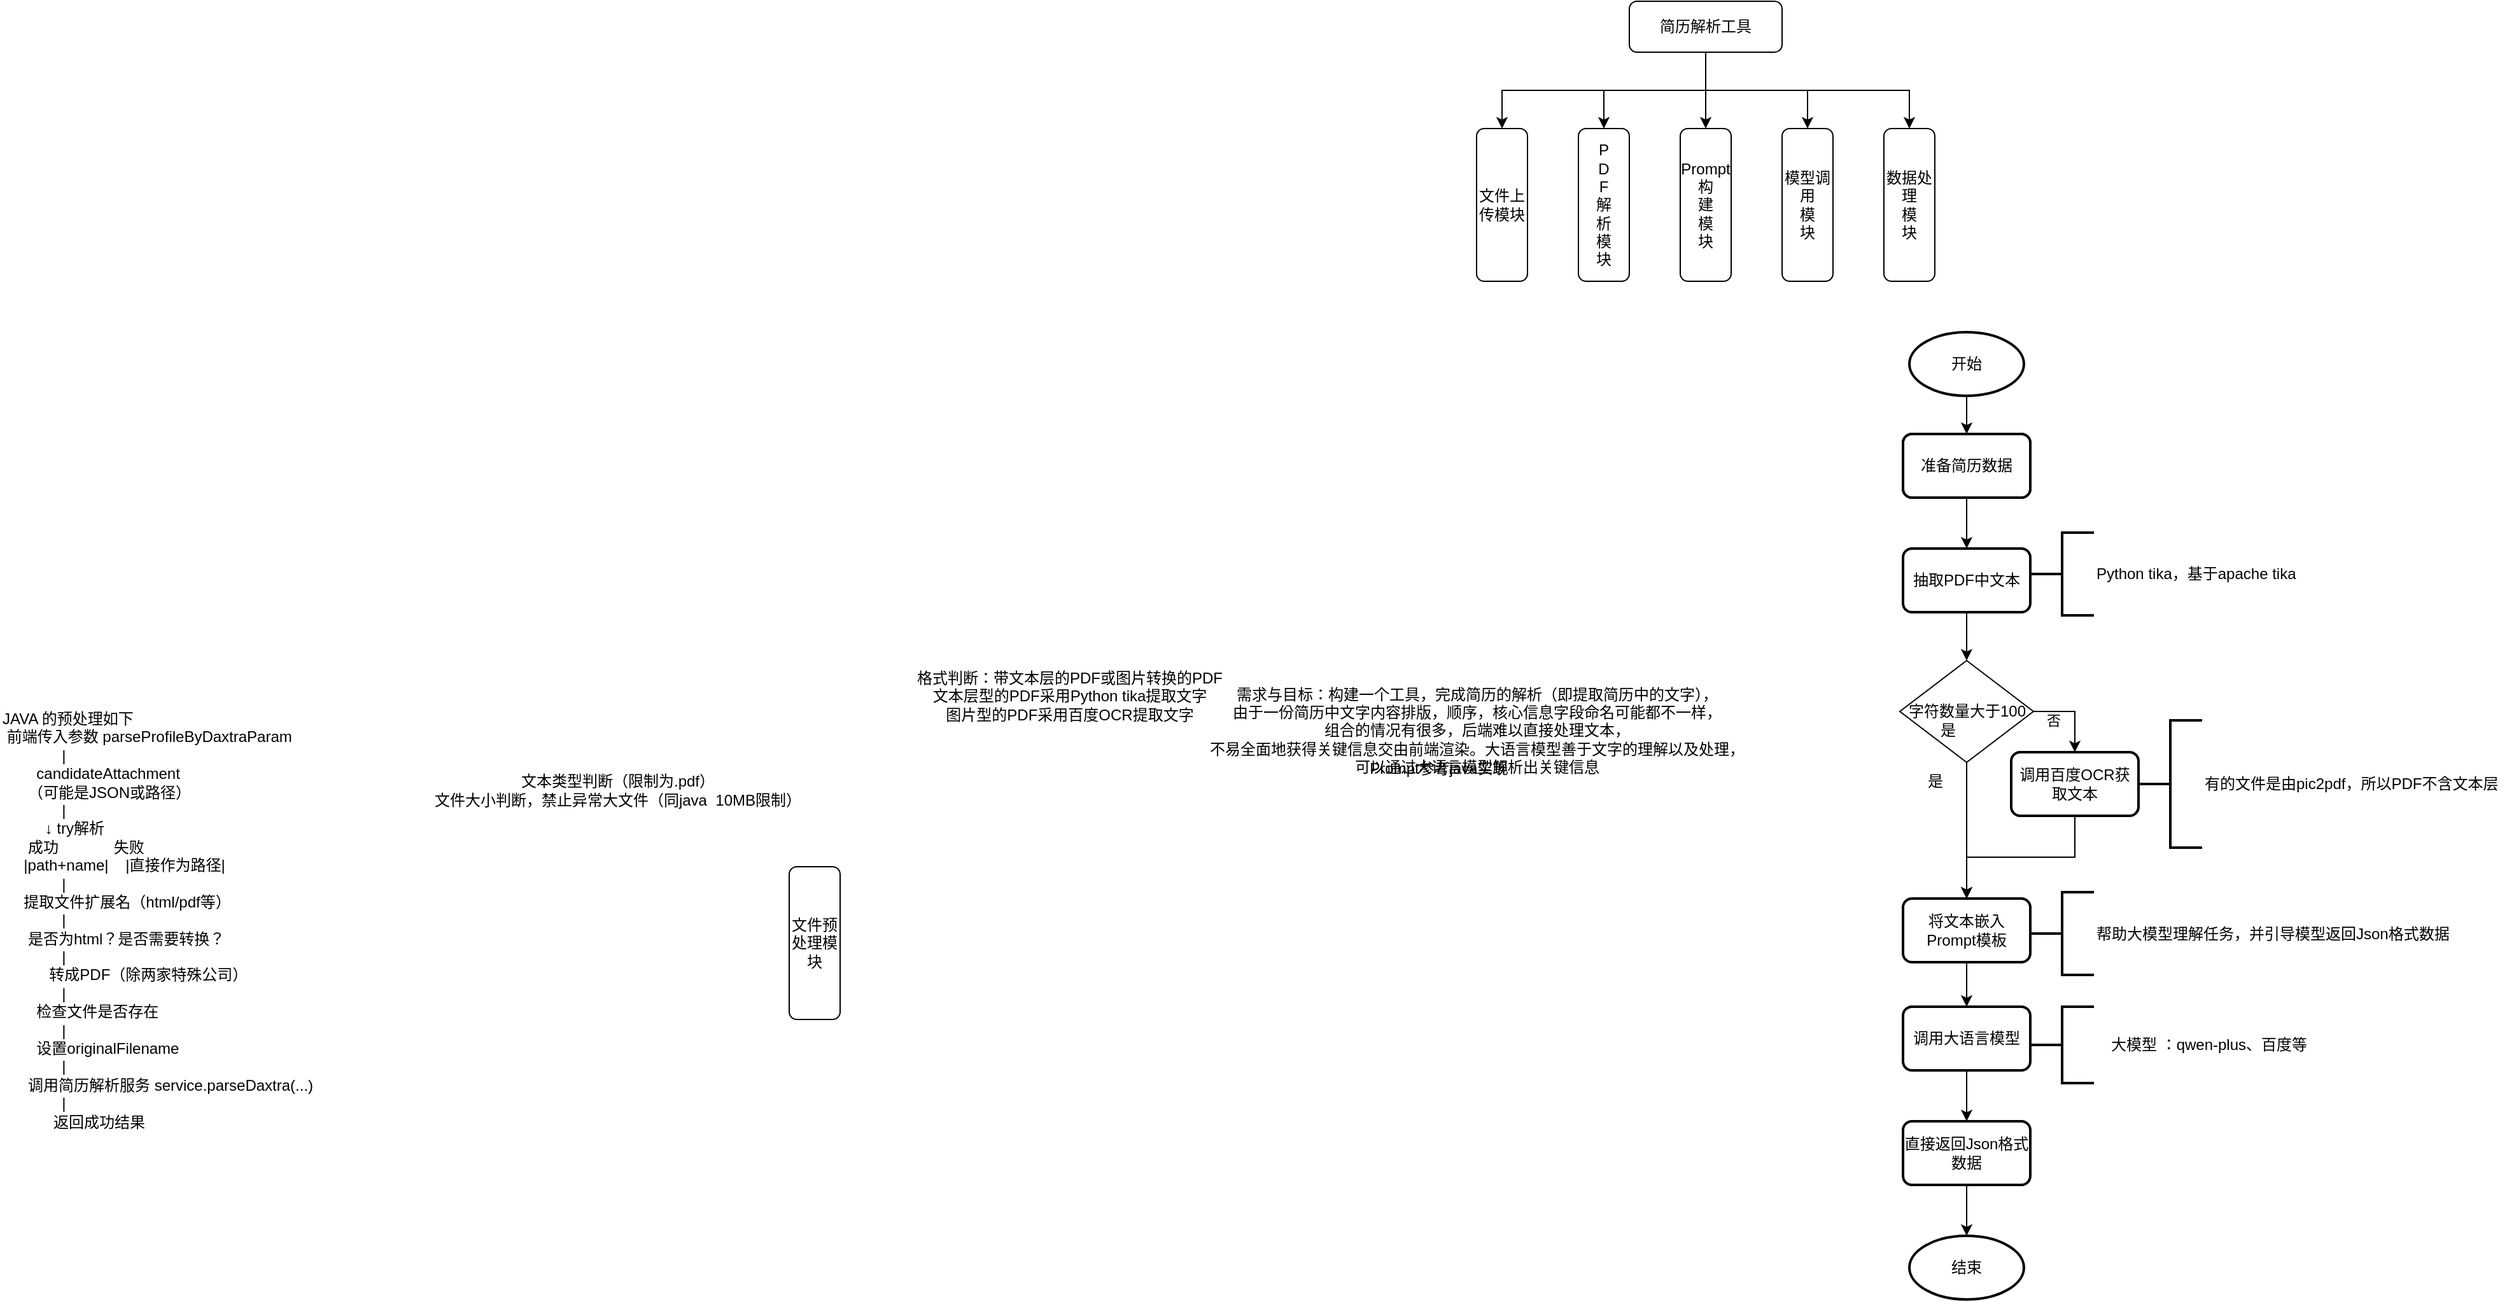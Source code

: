 <mxfile version="27.0.8">
  <diagram name="第 1 页" id="RAnofV5TpTS3j_4g2dHu">
    <mxGraphModel dx="2519" dy="579" grid="1" gridSize="10" guides="1" tooltips="1" connect="1" arrows="1" fold="1" page="1" pageScale="1" pageWidth="827" pageHeight="1169" math="0" shadow="0">
      <root>
        <mxCell id="0" />
        <mxCell id="1" parent="0" />
        <mxCell id="Fmd-8I5noo5baAwEKWVO-14" style="edgeStyle=orthogonalEdgeStyle;rounded=0;orthogonalLoop=1;jettySize=auto;html=1;exitX=0.5;exitY=1;exitDx=0;exitDy=0;exitPerimeter=0;entryX=0.5;entryY=0;entryDx=0;entryDy=0;" parent="1" source="Fmd-8I5noo5baAwEKWVO-1" target="Fmd-8I5noo5baAwEKWVO-2" edge="1">
          <mxGeometry relative="1" as="geometry" />
        </mxCell>
        <mxCell id="Fmd-8I5noo5baAwEKWVO-1" value="开始" style="strokeWidth=2;html=1;shape=mxgraph.flowchart.start_1;whiteSpace=wrap;" parent="1" vertex="1">
          <mxGeometry x="580" y="660" width="90" height="50" as="geometry" />
        </mxCell>
        <mxCell id="Fmd-8I5noo5baAwEKWVO-15" style="edgeStyle=orthogonalEdgeStyle;rounded=0;orthogonalLoop=1;jettySize=auto;html=1;exitX=0.5;exitY=1;exitDx=0;exitDy=0;entryX=0.5;entryY=0;entryDx=0;entryDy=0;" parent="1" source="Fmd-8I5noo5baAwEKWVO-2" target="Fmd-8I5noo5baAwEKWVO-8" edge="1">
          <mxGeometry relative="1" as="geometry" />
        </mxCell>
        <mxCell id="Fmd-8I5noo5baAwEKWVO-2" value="准备简历数据" style="rounded=1;whiteSpace=wrap;html=1;absoluteArcSize=1;arcSize=14;strokeWidth=2;" parent="1" vertex="1">
          <mxGeometry x="575" y="740" width="100" height="50" as="geometry" />
        </mxCell>
        <mxCell id="Fmd-8I5noo5baAwEKWVO-4" value="大模型 ：qwen-plus、百度等" style="text;html=1;align=center;verticalAlign=middle;resizable=0;points=[];autosize=1;strokeColor=none;fillColor=none;" parent="1" vertex="1">
          <mxGeometry x="725" y="1205" width="180" height="30" as="geometry" />
        </mxCell>
        <mxCell id="f3waN9x_r0g3HfedOSDb-12" style="edgeStyle=orthogonalEdgeStyle;rounded=0;orthogonalLoop=1;jettySize=auto;html=1;exitX=0.5;exitY=1;exitDx=0;exitDy=0;entryX=0.5;entryY=0;entryDx=0;entryDy=0;" edge="1" parent="1" source="Fmd-8I5noo5baAwEKWVO-8" target="f3waN9x_r0g3HfedOSDb-3">
          <mxGeometry relative="1" as="geometry" />
        </mxCell>
        <mxCell id="Fmd-8I5noo5baAwEKWVO-8" value="抽取PDF中文本" style="rounded=1;whiteSpace=wrap;html=1;absoluteArcSize=1;arcSize=14;strokeWidth=2;" parent="1" vertex="1">
          <mxGeometry x="575" y="830" width="100" height="50" as="geometry" />
        </mxCell>
        <mxCell id="Fmd-8I5noo5baAwEKWVO-18" style="edgeStyle=orthogonalEdgeStyle;rounded=0;orthogonalLoop=1;jettySize=auto;html=1;exitX=0.5;exitY=1;exitDx=0;exitDy=0;entryX=0.5;entryY=0;entryDx=0;entryDy=0;" parent="1" source="Fmd-8I5noo5baAwEKWVO-9" target="Fmd-8I5noo5baAwEKWVO-10" edge="1">
          <mxGeometry relative="1" as="geometry" />
        </mxCell>
        <mxCell id="Fmd-8I5noo5baAwEKWVO-9" value="将文本嵌入Prompt模板" style="rounded=1;whiteSpace=wrap;html=1;absoluteArcSize=1;arcSize=14;strokeWidth=2;" parent="1" vertex="1">
          <mxGeometry x="575" y="1105" width="100" height="50" as="geometry" />
        </mxCell>
        <mxCell id="Fmd-8I5noo5baAwEKWVO-21" style="edgeStyle=orthogonalEdgeStyle;rounded=0;orthogonalLoop=1;jettySize=auto;html=1;exitX=0.5;exitY=1;exitDx=0;exitDy=0;entryX=0.5;entryY=0;entryDx=0;entryDy=0;" parent="1" source="Fmd-8I5noo5baAwEKWVO-10" target="Fmd-8I5noo5baAwEKWVO-20" edge="1">
          <mxGeometry relative="1" as="geometry" />
        </mxCell>
        <mxCell id="Fmd-8I5noo5baAwEKWVO-10" value="调用大语言模型" style="rounded=1;whiteSpace=wrap;html=1;absoluteArcSize=1;arcSize=14;strokeWidth=2;" parent="1" vertex="1">
          <mxGeometry x="575" y="1190" width="100" height="50" as="geometry" />
        </mxCell>
        <mxCell id="Fmd-8I5noo5baAwEKWVO-11" value="帮助大模型理解任务，并引导模型返回Json格式数据" style="strokeWidth=2;html=1;shape=mxgraph.flowchart.annotation_2;align=left;labelPosition=right;pointerEvents=1;" parent="1" vertex="1">
          <mxGeometry x="675" y="1100" width="50" height="65" as="geometry" />
        </mxCell>
        <mxCell id="Fmd-8I5noo5baAwEKWVO-12" value="" style="strokeWidth=2;html=1;shape=mxgraph.flowchart.annotation_2;align=left;labelPosition=right;pointerEvents=1;" parent="1" vertex="1">
          <mxGeometry x="675" y="1190" width="50" height="60" as="geometry" />
        </mxCell>
        <mxCell id="Fmd-8I5noo5baAwEKWVO-13" value="&lt;span style=&quot;text-align: center;&quot;&gt;Python tika，基于apache tika&lt;/span&gt;" style="strokeWidth=2;html=1;shape=mxgraph.flowchart.annotation_2;align=left;labelPosition=right;pointerEvents=1;" parent="1" vertex="1">
          <mxGeometry x="675" y="817.5" width="50" height="65" as="geometry" />
        </mxCell>
        <mxCell id="Fmd-8I5noo5baAwEKWVO-19" value="准备简历数据" style="rounded=1;whiteSpace=wrap;html=1;absoluteArcSize=1;arcSize=14;strokeWidth=2;" parent="1" vertex="1">
          <mxGeometry x="575" y="740" width="100" height="50" as="geometry" />
        </mxCell>
        <mxCell id="W3__g1lPB0kGk18yHPJ4-13" style="edgeStyle=orthogonalEdgeStyle;rounded=0;orthogonalLoop=1;jettySize=auto;html=1;exitX=0.5;exitY=1;exitDx=0;exitDy=0;" parent="1" source="Fmd-8I5noo5baAwEKWVO-20" target="W3__g1lPB0kGk18yHPJ4-12" edge="1">
          <mxGeometry relative="1" as="geometry" />
        </mxCell>
        <mxCell id="Fmd-8I5noo5baAwEKWVO-20" value="直接返回Json格式数据" style="rounded=1;whiteSpace=wrap;html=1;absoluteArcSize=1;arcSize=14;strokeWidth=2;" parent="1" vertex="1">
          <mxGeometry x="575" y="1280" width="100" height="50" as="geometry" />
        </mxCell>
        <mxCell id="W3__g1lPB0kGk18yHPJ4-17" style="edgeStyle=orthogonalEdgeStyle;rounded=0;orthogonalLoop=1;jettySize=auto;html=1;exitX=0.5;exitY=1;exitDx=0;exitDy=0;" parent="1" source="W3__g1lPB0kGk18yHPJ4-1" target="W3__g1lPB0kGk18yHPJ4-8" edge="1">
          <mxGeometry relative="1" as="geometry" />
        </mxCell>
        <mxCell id="W3__g1lPB0kGk18yHPJ4-18" style="edgeStyle=orthogonalEdgeStyle;rounded=0;orthogonalLoop=1;jettySize=auto;html=1;exitX=0.5;exitY=1;exitDx=0;exitDy=0;" parent="1" source="W3__g1lPB0kGk18yHPJ4-1" target="W3__g1lPB0kGk18yHPJ4-3" edge="1">
          <mxGeometry relative="1" as="geometry" />
        </mxCell>
        <mxCell id="W3__g1lPB0kGk18yHPJ4-19" style="edgeStyle=orthogonalEdgeStyle;rounded=0;orthogonalLoop=1;jettySize=auto;html=1;exitX=0.5;exitY=1;exitDx=0;exitDy=0;" parent="1" source="W3__g1lPB0kGk18yHPJ4-1" target="W3__g1lPB0kGk18yHPJ4-4" edge="1">
          <mxGeometry relative="1" as="geometry" />
        </mxCell>
        <mxCell id="W3__g1lPB0kGk18yHPJ4-20" style="edgeStyle=orthogonalEdgeStyle;rounded=0;orthogonalLoop=1;jettySize=auto;html=1;exitX=0.5;exitY=1;exitDx=0;exitDy=0;" parent="1" source="W3__g1lPB0kGk18yHPJ4-1" target="W3__g1lPB0kGk18yHPJ4-5" edge="1">
          <mxGeometry relative="1" as="geometry" />
        </mxCell>
        <mxCell id="W3__g1lPB0kGk18yHPJ4-21" style="edgeStyle=orthogonalEdgeStyle;rounded=0;orthogonalLoop=1;jettySize=auto;html=1;exitX=0.5;exitY=1;exitDx=0;exitDy=0;entryX=0.5;entryY=0;entryDx=0;entryDy=0;" parent="1" source="W3__g1lPB0kGk18yHPJ4-1" target="W3__g1lPB0kGk18yHPJ4-6" edge="1">
          <mxGeometry relative="1" as="geometry" />
        </mxCell>
        <mxCell id="W3__g1lPB0kGk18yHPJ4-1" value="简历解析工具" style="rounded=1;whiteSpace=wrap;html=1;" parent="1" vertex="1">
          <mxGeometry x="360" y="400" width="120" height="40" as="geometry" />
        </mxCell>
        <mxCell id="W3__g1lPB0kGk18yHPJ4-3" value="P&lt;div&gt;D&lt;/div&gt;&lt;div&gt;F&lt;/div&gt;&lt;div&gt;解&lt;/div&gt;&lt;div&gt;析&lt;/div&gt;&lt;div&gt;模&lt;/div&gt;&lt;div&gt;&lt;span style=&quot;background-color: transparent; color: light-dark(rgb(0, 0, 0), rgb(255, 255, 255));&quot;&gt;块&lt;/span&gt;&lt;/div&gt;" style="rounded=1;whiteSpace=wrap;html=1;align=center;labelPosition=center;verticalLabelPosition=middle;verticalAlign=middle;" parent="1" vertex="1">
          <mxGeometry x="320" y="500" width="40" height="120" as="geometry" />
        </mxCell>
        <mxCell id="W3__g1lPB0kGk18yHPJ4-4" value="Prompt构&lt;div&gt;建&lt;br&gt;&lt;div&gt;模&lt;/div&gt;&lt;div&gt;&lt;span style=&quot;background-color: transparent; color: light-dark(rgb(0, 0, 0), rgb(255, 255, 255));&quot;&gt;块&lt;/span&gt;&lt;/div&gt;&lt;/div&gt;" style="rounded=1;whiteSpace=wrap;html=1;align=center;labelPosition=center;verticalLabelPosition=middle;verticalAlign=middle;" parent="1" vertex="1">
          <mxGeometry x="400" y="500" width="40" height="120" as="geometry" />
        </mxCell>
        <mxCell id="W3__g1lPB0kGk18yHPJ4-5" value="模型调用&lt;div&gt;&lt;div&gt;模&lt;/div&gt;&lt;div&gt;&lt;span style=&quot;background-color: transparent; color: light-dark(rgb(0, 0, 0), rgb(255, 255, 255));&quot;&gt;块&lt;/span&gt;&lt;/div&gt;&lt;/div&gt;" style="rounded=1;whiteSpace=wrap;html=1;align=center;labelPosition=center;verticalLabelPosition=middle;verticalAlign=middle;" parent="1" vertex="1">
          <mxGeometry x="480" y="500" width="40" height="120" as="geometry" />
        </mxCell>
        <mxCell id="W3__g1lPB0kGk18yHPJ4-6" value="数据处理&lt;br&gt;&lt;div&gt;&lt;div&gt;模&lt;/div&gt;&lt;div&gt;&lt;span style=&quot;background-color: transparent; color: light-dark(rgb(0, 0, 0), rgb(255, 255, 255));&quot;&gt;块&lt;/span&gt;&lt;/div&gt;&lt;/div&gt;" style="rounded=1;whiteSpace=wrap;html=1;align=center;labelPosition=center;verticalLabelPosition=middle;verticalAlign=middle;" parent="1" vertex="1">
          <mxGeometry x="560" y="500" width="40" height="120" as="geometry" />
        </mxCell>
        <mxCell id="W3__g1lPB0kGk18yHPJ4-7" value="需求与目标：构建一个工具，完成简历的解析（即提取简历中的文字），&lt;div&gt;由于一份简历中文字内容排版，顺序，核心信息字段命名可能都不一样，&lt;div&gt;组合的情况有很多，后端难以直接处理文本，&lt;/div&gt;&lt;div&gt;不易全面地获得关键信息交由前端渲染。大语言模型善于文字的理解以及处理，&lt;/div&gt;&lt;div&gt;可以通过大语言模型解析出关键信息&lt;/div&gt;&lt;/div&gt;" style="text;html=1;align=center;verticalAlign=middle;resizable=0;points=[];autosize=1;strokeColor=none;fillColor=none;" parent="1" vertex="1">
          <mxGeometry x="20" y="928" width="440" height="90" as="geometry" />
        </mxCell>
        <mxCell id="W3__g1lPB0kGk18yHPJ4-8" value="文件上传模块" style="rounded=1;whiteSpace=wrap;html=1;align=center;labelPosition=center;verticalLabelPosition=middle;verticalAlign=middle;" parent="1" vertex="1">
          <mxGeometry x="240" y="500" width="40" height="120" as="geometry" />
        </mxCell>
        <mxCell id="W3__g1lPB0kGk18yHPJ4-9" value="文本类型判断（限制为.pdf）&lt;br&gt;&lt;div&gt;文件大小判断，禁止异常大文件（同java&amp;nbsp;&amp;nbsp;&lt;span style=&quot;background-color: transparent; color: light-dark(rgb(0, 0, 0), rgb(255, 255, 255));&quot;&gt;10MB限制&lt;/span&gt;&lt;span style=&quot;background-color: transparent; color: light-dark(rgb(0, 0, 0), rgb(255, 255, 255));&quot;&gt;）&lt;/span&gt;&lt;/div&gt;" style="text;html=1;align=center;verticalAlign=middle;resizable=0;points=[];autosize=1;strokeColor=none;fillColor=none;" parent="1" vertex="1">
          <mxGeometry x="-590" y="1000" width="310" height="40" as="geometry" />
        </mxCell>
        <mxCell id="W3__g1lPB0kGk18yHPJ4-10" value="&lt;div&gt;格式判断：带文本层的PDF或图片转换的PDF&lt;/div&gt;&lt;div&gt;文本层型的PDF采用Python tika提取文字&lt;/div&gt;图片型的PDF采用百度OCR提取文字&lt;div&gt;&lt;br&gt;&lt;/div&gt;" style="text;html=1;align=center;verticalAlign=middle;resizable=0;points=[];autosize=1;strokeColor=none;fillColor=none;" parent="1" vertex="1">
          <mxGeometry x="-210" y="918" width="260" height="70" as="geometry" />
        </mxCell>
        <mxCell id="W3__g1lPB0kGk18yHPJ4-11" value="Prompt参考java实现" style="text;html=1;align=center;verticalAlign=middle;resizable=0;points=[];autosize=1;strokeColor=none;fillColor=none;" parent="1" vertex="1">
          <mxGeometry x="145" y="988" width="130" height="30" as="geometry" />
        </mxCell>
        <mxCell id="W3__g1lPB0kGk18yHPJ4-12" value="结束" style="strokeWidth=2;html=1;shape=mxgraph.flowchart.start_1;whiteSpace=wrap;" parent="1" vertex="1">
          <mxGeometry x="580" y="1370" width="90" height="50" as="geometry" />
        </mxCell>
        <mxCell id="W3__g1lPB0kGk18yHPJ4-15" value="JAVA 的预处理如下&#xa; 前端传入参数 parseProfileByDaxtraParam&#xa;              |&#xa;        candidateAttachment&#xa;      （可能是JSON或路径）&#xa;              |&#xa;          ↓ try解析&#xa;      成功             失败&#xa;     |path+name|    |直接作为路径|&#xa;              |&#xa;     提取文件扩展名（html/pdf等）&#xa;              |&#xa;      是否为html？是否需要转换？&#xa;              |&#xa;           转成PDF（除两家特殊公司）&#xa;              |&#xa;        检查文件是否存在&#xa;              |&#xa;        设置originalFilename&#xa;              |&#xa;      调用简历解析服务 service.parseDaxtra(...)&#xa;              |&#xa;            返回成功结果" style="text;whiteSpace=wrap;" parent="1" vertex="1">
          <mxGeometry x="-920" y="950" width="280" height="340" as="geometry" />
        </mxCell>
        <mxCell id="f3waN9x_r0g3HfedOSDb-1" value="文件预处理模块" style="rounded=1;whiteSpace=wrap;html=1;align=center;labelPosition=center;verticalLabelPosition=middle;verticalAlign=middle;" vertex="1" parent="1">
          <mxGeometry x="-300" y="1080" width="40" height="120" as="geometry" />
        </mxCell>
        <mxCell id="f3waN9x_r0g3HfedOSDb-13" style="edgeStyle=orthogonalEdgeStyle;rounded=0;orthogonalLoop=1;jettySize=auto;html=1;exitX=0.5;exitY=1;exitDx=0;exitDy=0;entryX=0.5;entryY=0;entryDx=0;entryDy=0;" edge="1" parent="1" source="f3waN9x_r0g3HfedOSDb-2" target="Fmd-8I5noo5baAwEKWVO-9">
          <mxGeometry relative="1" as="geometry" />
        </mxCell>
        <mxCell id="f3waN9x_r0g3HfedOSDb-2" value="调用百度OCR获取文本" style="rounded=1;whiteSpace=wrap;html=1;absoluteArcSize=1;arcSize=14;strokeWidth=2;" vertex="1" parent="1">
          <mxGeometry x="660" y="990" width="100" height="50" as="geometry" />
        </mxCell>
        <mxCell id="f3waN9x_r0g3HfedOSDb-5" style="edgeStyle=orthogonalEdgeStyle;rounded=0;orthogonalLoop=1;jettySize=auto;html=1;exitX=0.5;exitY=1;exitDx=0;exitDy=0;" edge="1" parent="1" source="f3waN9x_r0g3HfedOSDb-3" target="Fmd-8I5noo5baAwEKWVO-9">
          <mxGeometry relative="1" as="geometry">
            <mxPoint x="625" y="1030" as="targetPoint" />
          </mxGeometry>
        </mxCell>
        <mxCell id="f3waN9x_r0g3HfedOSDb-7" style="edgeStyle=orthogonalEdgeStyle;rounded=0;orthogonalLoop=1;jettySize=auto;html=1;exitX=1;exitY=0.5;exitDx=0;exitDy=0;" edge="1" parent="1" source="f3waN9x_r0g3HfedOSDb-3" target="f3waN9x_r0g3HfedOSDb-2">
          <mxGeometry relative="1" as="geometry">
            <mxPoint x="710" y="980" as="targetPoint" />
          </mxGeometry>
        </mxCell>
        <mxCell id="f3waN9x_r0g3HfedOSDb-11" value="否" style="edgeLabel;html=1;align=center;verticalAlign=middle;resizable=0;points=[];" vertex="1" connectable="0" parent="f3waN9x_r0g3HfedOSDb-7">
          <mxGeometry x="-0.516" y="-7" relative="1" as="geometry">
            <mxPoint as="offset" />
          </mxGeometry>
        </mxCell>
        <mxCell id="f3waN9x_r0g3HfedOSDb-3" value="&lt;span style=&quot;text-wrap-mode: nowrap;&quot;&gt;字符数量大于100&lt;/span&gt;" style="rhombus;whiteSpace=wrap;html=1;" vertex="1" parent="1">
          <mxGeometry x="572.5" y="918" width="105" height="80" as="geometry" />
        </mxCell>
        <mxCell id="f3waN9x_r0g3HfedOSDb-9" value="有的文件是由pic2pdf，所以PDF不含文本层" style="strokeWidth=2;html=1;shape=mxgraph.flowchart.annotation_2;align=left;labelPosition=right;pointerEvents=1;" vertex="1" parent="1">
          <mxGeometry x="760" y="965" width="50" height="100" as="geometry" />
        </mxCell>
        <mxCell id="f3waN9x_r0g3HfedOSDb-10" value="是" style="text;html=1;align=center;verticalAlign=middle;resizable=0;points=[];autosize=1;strokeColor=none;fillColor=none;" vertex="1" parent="1">
          <mxGeometry x="590" y="958" width="40" height="30" as="geometry" />
        </mxCell>
        <mxCell id="f3waN9x_r0g3HfedOSDb-15" value="是" style="text;html=1;align=center;verticalAlign=middle;resizable=0;points=[];autosize=1;strokeColor=none;fillColor=none;" vertex="1" parent="1">
          <mxGeometry x="580" y="998" width="40" height="30" as="geometry" />
        </mxCell>
      </root>
    </mxGraphModel>
  </diagram>
</mxfile>
